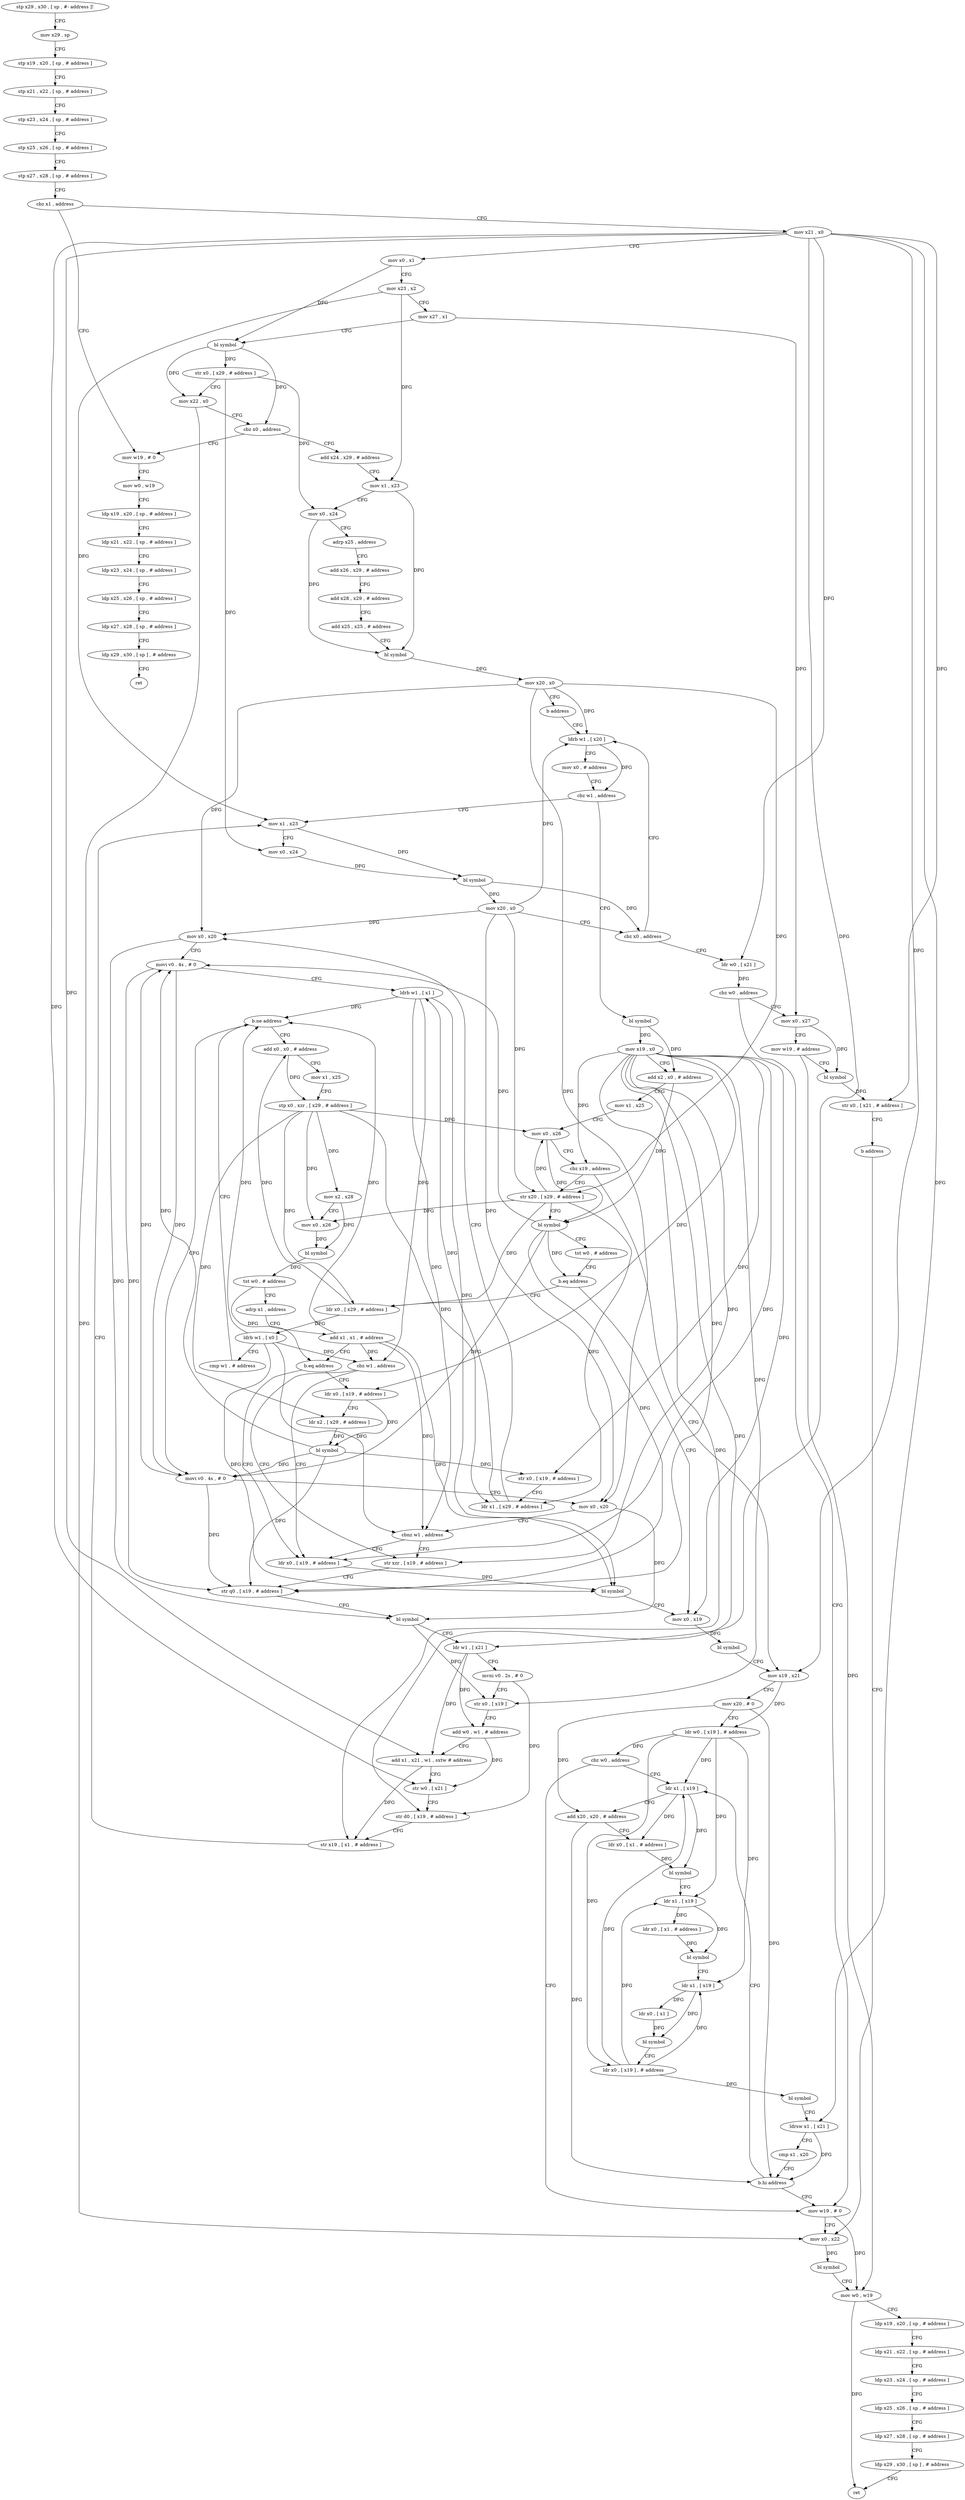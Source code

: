 digraph "func" {
"145168" [label = "stp x29 , x30 , [ sp , #- address ]!" ]
"145172" [label = "mov x29 , sp" ]
"145176" [label = "stp x19 , x20 , [ sp , # address ]" ]
"145180" [label = "stp x21 , x22 , [ sp , # address ]" ]
"145184" [label = "stp x23 , x24 , [ sp , # address ]" ]
"145188" [label = "stp x25 , x26 , [ sp , # address ]" ]
"145192" [label = "stp x27 , x28 , [ sp , # address ]" ]
"145196" [label = "cbz x1 , address" ]
"145628" [label = "mov w19 , # 0" ]
"145200" [label = "mov x21 , x0" ]
"145632" [label = "mov w0 , w19" ]
"145636" [label = "ldp x19 , x20 , [ sp , # address ]" ]
"145640" [label = "ldp x21 , x22 , [ sp , # address ]" ]
"145644" [label = "ldp x23 , x24 , [ sp , # address ]" ]
"145648" [label = "ldp x25 , x26 , [ sp , # address ]" ]
"145652" [label = "ldp x27 , x28 , [ sp , # address ]" ]
"145656" [label = "ldp x29 , x30 , [ sp ] , # address" ]
"145660" [label = "ret" ]
"145204" [label = "mov x0 , x1" ]
"145208" [label = "mov x23 , x2" ]
"145212" [label = "mov x27 , x1" ]
"145216" [label = "bl symbol" ]
"145220" [label = "str x0 , [ x29 , # address ]" ]
"145224" [label = "mov x22 , x0" ]
"145228" [label = "cbz x0 , address" ]
"145232" [label = "add x24 , x29 , # address" ]
"145236" [label = "mov x1 , x23" ]
"145240" [label = "mov x0 , x24" ]
"145244" [label = "adrp x25 , address" ]
"145248" [label = "add x26 , x29 , # address" ]
"145252" [label = "add x28 , x29 , # address" ]
"145256" [label = "add x25 , x25 , # address" ]
"145260" [label = "bl symbol" ]
"145264" [label = "mov x20 , x0" ]
"145268" [label = "b address" ]
"145348" [label = "ldrb w1 , [ x20 ]" ]
"145352" [label = "mov x0 , # address" ]
"145356" [label = "cbz w1 , address" ]
"145328" [label = "mov x1 , x23" ]
"145360" [label = "bl symbol" ]
"145332" [label = "mov x0 , x24" ]
"145336" [label = "bl symbol" ]
"145340" [label = "mov x20 , x0" ]
"145344" [label = "cbz x0 , address" ]
"145664" [label = "ldr w0 , [ x21 ]" ]
"145364" [label = "mov x19 , x0" ]
"145368" [label = "add x2 , x0 , # address" ]
"145372" [label = "mov x1 , x25" ]
"145376" [label = "mov x0 , x26" ]
"145380" [label = "cbz x19 , address" ]
"145508" [label = "mov x19 , x21" ]
"145384" [label = "str x20 , [ x29 , # address ]" ]
"145668" [label = "cbz w0 , address" ]
"145584" [label = "mov w19 , # 0" ]
"145672" [label = "mov x0 , x27" ]
"145512" [label = "mov x20 , # 0" ]
"145516" [label = "ldr w0 , [ x19 ] , # address" ]
"145520" [label = "cbz w0 , address" ]
"145524" [label = "ldr x1 , [ x19 ]" ]
"145388" [label = "bl symbol" ]
"145392" [label = "tst w0 , # address" ]
"145396" [label = "b.eq address" ]
"145500" [label = "mov x0 , x19" ]
"145400" [label = "ldr x0 , [ x29 , # address ]" ]
"145588" [label = "mov x0 , x22" ]
"145676" [label = "mov w19 , # address" ]
"145680" [label = "bl symbol" ]
"145684" [label = "str x0 , [ x21 , # address ]" ]
"145688" [label = "b address" ]
"145528" [label = "add x20 , x20 , # address" ]
"145532" [label = "ldr x0 , [ x1 , # address ]" ]
"145536" [label = "bl symbol" ]
"145540" [label = "ldr x1 , [ x19 ]" ]
"145544" [label = "ldr x0 , [ x1 , # address ]" ]
"145548" [label = "bl symbol" ]
"145552" [label = "ldr x1 , [ x19 ]" ]
"145556" [label = "ldr x0 , [ x1 ]" ]
"145560" [label = "bl symbol" ]
"145564" [label = "ldr x0 , [ x19 ] , # address" ]
"145568" [label = "bl symbol" ]
"145572" [label = "ldrsw x1 , [ x21 ]" ]
"145576" [label = "cmp x1 , x20" ]
"145580" [label = "b.hi address" ]
"145504" [label = "bl symbol" ]
"145404" [label = "ldrb w1 , [ x0 ]" ]
"145408" [label = "cmp w1 , # address" ]
"145412" [label = "b.ne address" ]
"145272" [label = "movi v0 . 4s , # 0" ]
"145416" [label = "add x0 , x0 , # address" ]
"145592" [label = "bl symbol" ]
"145596" [label = "mov w0 , w19" ]
"145600" [label = "ldp x19 , x20 , [ sp , # address ]" ]
"145604" [label = "ldp x21 , x22 , [ sp , # address ]" ]
"145608" [label = "ldp x23 , x24 , [ sp , # address ]" ]
"145612" [label = "ldp x25 , x26 , [ sp , # address ]" ]
"145616" [label = "ldp x27 , x28 , [ sp , # address ]" ]
"145620" [label = "ldp x29 , x30 , [ sp ] , # address" ]
"145624" [label = "ret" ]
"145276" [label = "mov x0 , x20" ]
"145280" [label = "cbnz w1 , address" ]
"145492" [label = "ldr x0 , [ x19 , # address ]" ]
"145284" [label = "str xzr , [ x19 , # address ]" ]
"145420" [label = "mov x1 , x25" ]
"145424" [label = "stp x0 , xzr , [ x29 , # address ]" ]
"145428" [label = "mov x2 , x28" ]
"145432" [label = "mov x0 , x26" ]
"145436" [label = "bl symbol" ]
"145440" [label = "tst w0 , # address" ]
"145444" [label = "adrp x1 , address" ]
"145448" [label = "add x1 , x1 , # address" ]
"145452" [label = "b.eq address" ]
"145456" [label = "ldr x0 , [ x19 , # address ]" ]
"145496" [label = "bl symbol" ]
"145288" [label = "str q0 , [ x19 , # address ]" ]
"145292" [label = "bl symbol" ]
"145296" [label = "ldr w1 , [ x21 ]" ]
"145300" [label = "mvni v0 . 2s , # 0" ]
"145304" [label = "str x0 , [ x19 ]" ]
"145308" [label = "add w0 , w1 , # address" ]
"145312" [label = "add x1 , x21 , w1 , sxtw # address" ]
"145316" [label = "str w0 , [ x21 ]" ]
"145320" [label = "str d0 , [ x19 , # address ]" ]
"145324" [label = "str x19 , [ x1 , # address ]" ]
"145460" [label = "ldr x2 , [ x29 , # address ]" ]
"145464" [label = "bl symbol" ]
"145468" [label = "str x0 , [ x19 , # address ]" ]
"145472" [label = "ldr x1 , [ x29 , # address ]" ]
"145476" [label = "mov x0 , x20" ]
"145480" [label = "movi v0 . 4s , # 0" ]
"145484" [label = "ldrb w1 , [ x1 ]" ]
"145488" [label = "cbz w1 , address" ]
"145168" -> "145172" [ label = "CFG" ]
"145172" -> "145176" [ label = "CFG" ]
"145176" -> "145180" [ label = "CFG" ]
"145180" -> "145184" [ label = "CFG" ]
"145184" -> "145188" [ label = "CFG" ]
"145188" -> "145192" [ label = "CFG" ]
"145192" -> "145196" [ label = "CFG" ]
"145196" -> "145628" [ label = "CFG" ]
"145196" -> "145200" [ label = "CFG" ]
"145628" -> "145632" [ label = "CFG" ]
"145200" -> "145204" [ label = "CFG" ]
"145200" -> "145664" [ label = "DFG" ]
"145200" -> "145508" [ label = "DFG" ]
"145200" -> "145684" [ label = "DFG" ]
"145200" -> "145572" [ label = "DFG" ]
"145200" -> "145296" [ label = "DFG" ]
"145200" -> "145312" [ label = "DFG" ]
"145200" -> "145316" [ label = "DFG" ]
"145632" -> "145636" [ label = "CFG" ]
"145636" -> "145640" [ label = "CFG" ]
"145640" -> "145644" [ label = "CFG" ]
"145644" -> "145648" [ label = "CFG" ]
"145648" -> "145652" [ label = "CFG" ]
"145652" -> "145656" [ label = "CFG" ]
"145656" -> "145660" [ label = "CFG" ]
"145204" -> "145208" [ label = "CFG" ]
"145204" -> "145216" [ label = "DFG" ]
"145208" -> "145212" [ label = "CFG" ]
"145208" -> "145236" [ label = "DFG" ]
"145208" -> "145328" [ label = "DFG" ]
"145212" -> "145216" [ label = "CFG" ]
"145212" -> "145672" [ label = "DFG" ]
"145216" -> "145220" [ label = "DFG" ]
"145216" -> "145224" [ label = "DFG" ]
"145216" -> "145228" [ label = "DFG" ]
"145220" -> "145224" [ label = "CFG" ]
"145220" -> "145240" [ label = "DFG" ]
"145220" -> "145332" [ label = "DFG" ]
"145224" -> "145228" [ label = "CFG" ]
"145224" -> "145588" [ label = "DFG" ]
"145228" -> "145628" [ label = "CFG" ]
"145228" -> "145232" [ label = "CFG" ]
"145232" -> "145236" [ label = "CFG" ]
"145236" -> "145240" [ label = "CFG" ]
"145236" -> "145260" [ label = "DFG" ]
"145240" -> "145244" [ label = "CFG" ]
"145240" -> "145260" [ label = "DFG" ]
"145244" -> "145248" [ label = "CFG" ]
"145248" -> "145252" [ label = "CFG" ]
"145252" -> "145256" [ label = "CFG" ]
"145256" -> "145260" [ label = "CFG" ]
"145260" -> "145264" [ label = "DFG" ]
"145264" -> "145268" [ label = "CFG" ]
"145264" -> "145348" [ label = "DFG" ]
"145264" -> "145384" [ label = "DFG" ]
"145264" -> "145276" [ label = "DFG" ]
"145264" -> "145476" [ label = "DFG" ]
"145268" -> "145348" [ label = "CFG" ]
"145348" -> "145352" [ label = "CFG" ]
"145348" -> "145356" [ label = "DFG" ]
"145352" -> "145356" [ label = "CFG" ]
"145356" -> "145328" [ label = "CFG" ]
"145356" -> "145360" [ label = "CFG" ]
"145328" -> "145332" [ label = "CFG" ]
"145328" -> "145336" [ label = "DFG" ]
"145360" -> "145364" [ label = "DFG" ]
"145360" -> "145368" [ label = "DFG" ]
"145332" -> "145336" [ label = "DFG" ]
"145336" -> "145340" [ label = "DFG" ]
"145336" -> "145344" [ label = "DFG" ]
"145340" -> "145344" [ label = "CFG" ]
"145340" -> "145348" [ label = "DFG" ]
"145340" -> "145384" [ label = "DFG" ]
"145340" -> "145276" [ label = "DFG" ]
"145340" -> "145476" [ label = "DFG" ]
"145344" -> "145664" [ label = "CFG" ]
"145344" -> "145348" [ label = "CFG" ]
"145664" -> "145668" [ label = "DFG" ]
"145364" -> "145368" [ label = "CFG" ]
"145364" -> "145380" [ label = "DFG" ]
"145364" -> "145500" [ label = "DFG" ]
"145364" -> "145492" [ label = "DFG" ]
"145364" -> "145284" [ label = "DFG" ]
"145364" -> "145288" [ label = "DFG" ]
"145364" -> "145304" [ label = "DFG" ]
"145364" -> "145320" [ label = "DFG" ]
"145364" -> "145324" [ label = "DFG" ]
"145364" -> "145456" [ label = "DFG" ]
"145364" -> "145468" [ label = "DFG" ]
"145368" -> "145372" [ label = "CFG" ]
"145368" -> "145388" [ label = "DFG" ]
"145372" -> "145376" [ label = "CFG" ]
"145376" -> "145380" [ label = "CFG" ]
"145376" -> "145388" [ label = "DFG" ]
"145380" -> "145508" [ label = "CFG" ]
"145380" -> "145384" [ label = "CFG" ]
"145508" -> "145512" [ label = "CFG" ]
"145508" -> "145516" [ label = "DFG" ]
"145384" -> "145388" [ label = "CFG" ]
"145384" -> "145376" [ label = "DFG" ]
"145384" -> "145400" [ label = "DFG" ]
"145384" -> "145472" [ label = "DFG" ]
"145384" -> "145432" [ label = "DFG" ]
"145668" -> "145584" [ label = "CFG" ]
"145668" -> "145672" [ label = "CFG" ]
"145584" -> "145588" [ label = "CFG" ]
"145584" -> "145596" [ label = "DFG" ]
"145672" -> "145676" [ label = "CFG" ]
"145672" -> "145680" [ label = "DFG" ]
"145512" -> "145516" [ label = "CFG" ]
"145512" -> "145528" [ label = "DFG" ]
"145512" -> "145580" [ label = "DFG" ]
"145516" -> "145520" [ label = "DFG" ]
"145516" -> "145524" [ label = "DFG" ]
"145516" -> "145540" [ label = "DFG" ]
"145516" -> "145552" [ label = "DFG" ]
"145516" -> "145564" [ label = "DFG" ]
"145520" -> "145584" [ label = "CFG" ]
"145520" -> "145524" [ label = "CFG" ]
"145524" -> "145528" [ label = "CFG" ]
"145524" -> "145532" [ label = "DFG" ]
"145524" -> "145536" [ label = "DFG" ]
"145388" -> "145392" [ label = "CFG" ]
"145388" -> "145396" [ label = "DFG" ]
"145388" -> "145272" [ label = "DFG" ]
"145388" -> "145288" [ label = "DFG" ]
"145388" -> "145480" [ label = "DFG" ]
"145392" -> "145396" [ label = "CFG" ]
"145396" -> "145500" [ label = "CFG" ]
"145396" -> "145400" [ label = "CFG" ]
"145500" -> "145504" [ label = "DFG" ]
"145400" -> "145404" [ label = "DFG" ]
"145400" -> "145416" [ label = "DFG" ]
"145588" -> "145592" [ label = "DFG" ]
"145676" -> "145680" [ label = "CFG" ]
"145676" -> "145596" [ label = "DFG" ]
"145680" -> "145684" [ label = "DFG" ]
"145684" -> "145688" [ label = "CFG" ]
"145688" -> "145588" [ label = "CFG" ]
"145528" -> "145532" [ label = "CFG" ]
"145528" -> "145580" [ label = "DFG" ]
"145532" -> "145536" [ label = "DFG" ]
"145536" -> "145540" [ label = "CFG" ]
"145540" -> "145544" [ label = "DFG" ]
"145540" -> "145548" [ label = "DFG" ]
"145544" -> "145548" [ label = "DFG" ]
"145548" -> "145552" [ label = "CFG" ]
"145552" -> "145556" [ label = "DFG" ]
"145552" -> "145560" [ label = "DFG" ]
"145556" -> "145560" [ label = "DFG" ]
"145560" -> "145564" [ label = "CFG" ]
"145564" -> "145568" [ label = "DFG" ]
"145564" -> "145524" [ label = "DFG" ]
"145564" -> "145540" [ label = "DFG" ]
"145564" -> "145552" [ label = "DFG" ]
"145568" -> "145572" [ label = "CFG" ]
"145572" -> "145576" [ label = "CFG" ]
"145572" -> "145580" [ label = "DFG" ]
"145576" -> "145580" [ label = "CFG" ]
"145580" -> "145524" [ label = "CFG" ]
"145580" -> "145584" [ label = "CFG" ]
"145504" -> "145508" [ label = "CFG" ]
"145404" -> "145408" [ label = "CFG" ]
"145404" -> "145412" [ label = "DFG" ]
"145404" -> "145280" [ label = "DFG" ]
"145404" -> "145496" [ label = "DFG" ]
"145404" -> "145488" [ label = "DFG" ]
"145408" -> "145412" [ label = "CFG" ]
"145412" -> "145272" [ label = "CFG" ]
"145412" -> "145416" [ label = "CFG" ]
"145272" -> "145276" [ label = "CFG" ]
"145272" -> "145288" [ label = "DFG" ]
"145272" -> "145480" [ label = "DFG" ]
"145416" -> "145420" [ label = "CFG" ]
"145416" -> "145424" [ label = "DFG" ]
"145592" -> "145596" [ label = "CFG" ]
"145596" -> "145600" [ label = "CFG" ]
"145596" -> "145624" [ label = "DFG" ]
"145600" -> "145604" [ label = "CFG" ]
"145604" -> "145608" [ label = "CFG" ]
"145608" -> "145612" [ label = "CFG" ]
"145612" -> "145616" [ label = "CFG" ]
"145616" -> "145620" [ label = "CFG" ]
"145620" -> "145624" [ label = "CFG" ]
"145276" -> "145280" [ label = "CFG" ]
"145276" -> "145292" [ label = "DFG" ]
"145280" -> "145492" [ label = "CFG" ]
"145280" -> "145284" [ label = "CFG" ]
"145492" -> "145496" [ label = "DFG" ]
"145284" -> "145288" [ label = "CFG" ]
"145420" -> "145424" [ label = "CFG" ]
"145424" -> "145428" [ label = "DFG" ]
"145424" -> "145376" [ label = "DFG" ]
"145424" -> "145400" [ label = "DFG" ]
"145424" -> "145472" [ label = "DFG" ]
"145424" -> "145460" [ label = "DFG" ]
"145424" -> "145432" [ label = "DFG" ]
"145428" -> "145432" [ label = "CFG" ]
"145428" -> "145436" [ label = "DFG" ]
"145432" -> "145436" [ label = "DFG" ]
"145436" -> "145440" [ label = "DFG" ]
"145440" -> "145444" [ label = "CFG" ]
"145440" -> "145452" [ label = "DFG" ]
"145444" -> "145448" [ label = "CFG" ]
"145448" -> "145452" [ label = "CFG" ]
"145448" -> "145412" [ label = "DFG" ]
"145448" -> "145280" [ label = "DFG" ]
"145448" -> "145496" [ label = "DFG" ]
"145448" -> "145488" [ label = "DFG" ]
"145452" -> "145492" [ label = "CFG" ]
"145452" -> "145456" [ label = "CFG" ]
"145456" -> "145460" [ label = "CFG" ]
"145456" -> "145464" [ label = "DFG" ]
"145496" -> "145500" [ label = "CFG" ]
"145288" -> "145292" [ label = "CFG" ]
"145292" -> "145296" [ label = "CFG" ]
"145292" -> "145304" [ label = "DFG" ]
"145296" -> "145300" [ label = "CFG" ]
"145296" -> "145308" [ label = "DFG" ]
"145296" -> "145312" [ label = "DFG" ]
"145300" -> "145304" [ label = "CFG" ]
"145300" -> "145320" [ label = "DFG" ]
"145304" -> "145308" [ label = "CFG" ]
"145308" -> "145312" [ label = "CFG" ]
"145308" -> "145316" [ label = "DFG" ]
"145312" -> "145316" [ label = "CFG" ]
"145312" -> "145324" [ label = "DFG" ]
"145316" -> "145320" [ label = "CFG" ]
"145320" -> "145324" [ label = "CFG" ]
"145324" -> "145328" [ label = "CFG" ]
"145460" -> "145464" [ label = "DFG" ]
"145464" -> "145468" [ label = "DFG" ]
"145464" -> "145272" [ label = "DFG" ]
"145464" -> "145288" [ label = "DFG" ]
"145464" -> "145480" [ label = "DFG" ]
"145468" -> "145472" [ label = "CFG" ]
"145472" -> "145476" [ label = "CFG" ]
"145472" -> "145484" [ label = "DFG" ]
"145476" -> "145480" [ label = "CFG" ]
"145476" -> "145292" [ label = "DFG" ]
"145480" -> "145484" [ label = "CFG" ]
"145480" -> "145272" [ label = "DFG" ]
"145480" -> "145288" [ label = "DFG" ]
"145484" -> "145488" [ label = "DFG" ]
"145484" -> "145412" [ label = "DFG" ]
"145484" -> "145280" [ label = "DFG" ]
"145484" -> "145496" [ label = "DFG" ]
"145488" -> "145284" [ label = "CFG" ]
"145488" -> "145492" [ label = "CFG" ]
}
